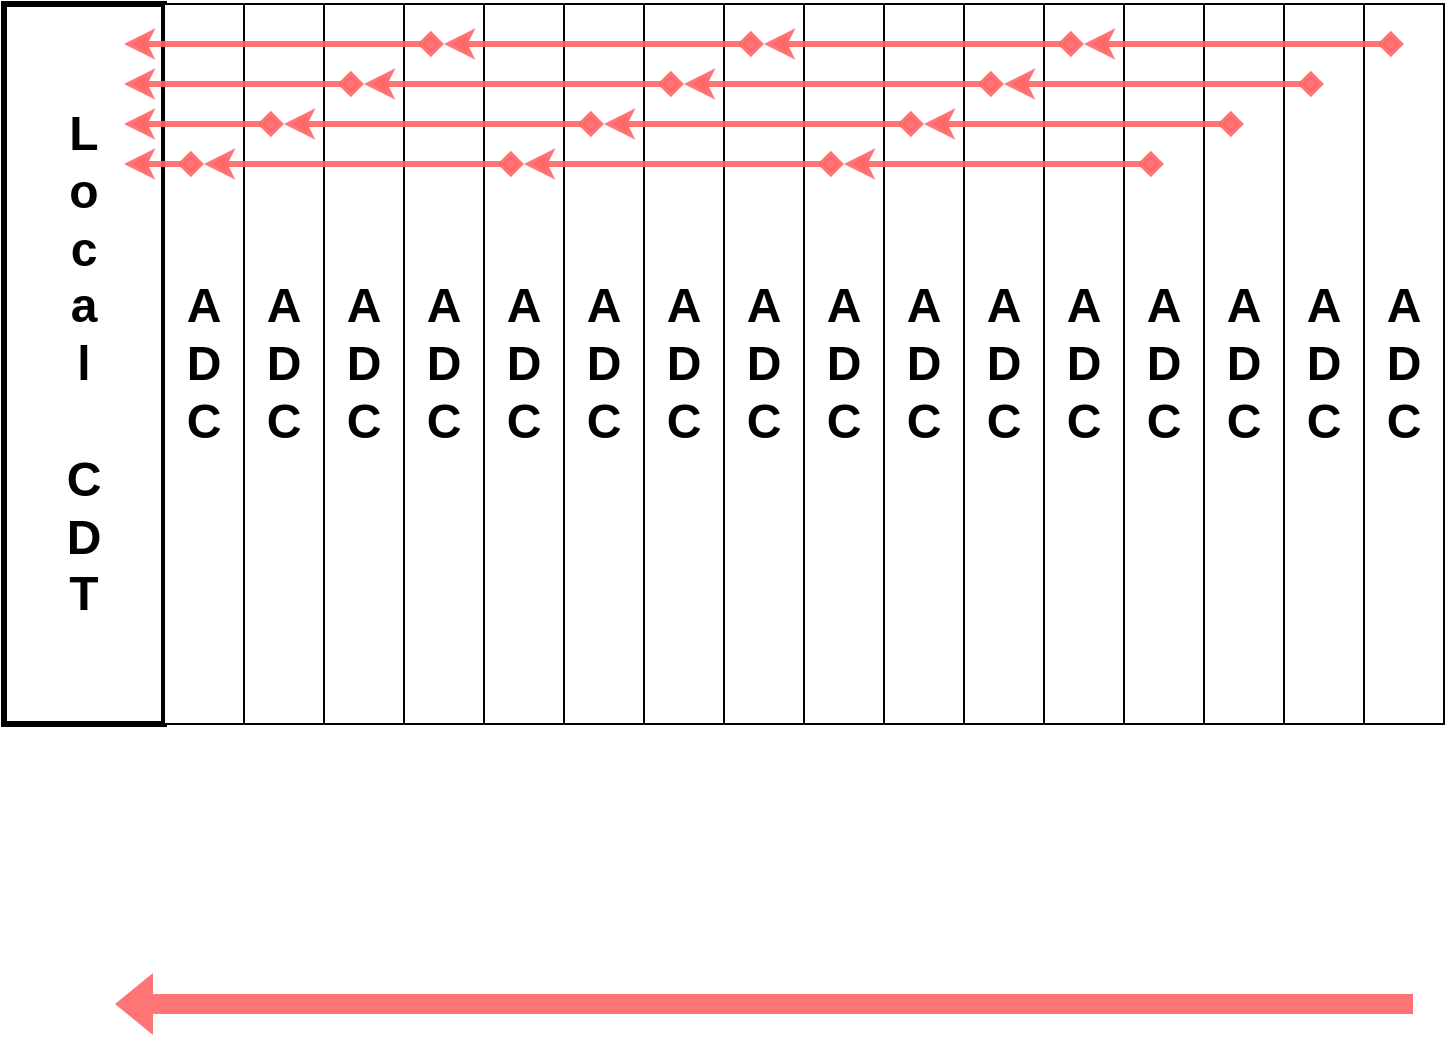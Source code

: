 <mxfile version="13.11.0" type="github">
  <diagram id="JErNYBqatxjZG0l4_NgA" name="Page-1">
    <mxGraphModel dx="1117" dy="683" grid="1" gridSize="10" guides="1" tooltips="1" connect="1" arrows="1" fold="1" page="1" pageScale="1" pageWidth="1100" pageHeight="850" math="0" shadow="0">
      <root>
        <mxCell id="0" />
        <mxCell id="1" parent="0" />
        <mxCell id="yam_U2FmzI1xLPi24ONh-35" value="&lt;span style=&quot;font-size: 24px&quot;&gt;L&lt;br&gt;o&lt;br&gt;c&lt;br&gt;a&lt;br&gt;l&lt;br&gt;&lt;br&gt;C&lt;/span&gt;&lt;br style=&quot;font-size: 24px&quot;&gt;&lt;span style=&quot;font-size: 24px&quot;&gt;D&lt;/span&gt;&lt;br style=&quot;font-size: 24px&quot;&gt;&lt;span style=&quot;font-size: 24px&quot;&gt;T&lt;/span&gt;" style="rounded=0;whiteSpace=wrap;html=1;fontStyle=1;strokeWidth=3;" vertex="1" parent="1">
          <mxGeometry x="125" y="120" width="80" height="360" as="geometry" />
        </mxCell>
        <mxCell id="yam_U2FmzI1xLPi24ONh-36" value="&lt;span style=&quot;font-size: 24px&quot;&gt;A&lt;/span&gt;&lt;br style=&quot;font-size: 24px&quot;&gt;&lt;span style=&quot;font-size: 24px&quot;&gt;D&lt;/span&gt;&lt;br style=&quot;font-size: 24px&quot;&gt;&lt;span style=&quot;font-size: 24px&quot;&gt;C&lt;/span&gt;" style="rounded=0;whiteSpace=wrap;html=1;fontStyle=1" vertex="1" parent="1">
          <mxGeometry x="205" y="120" width="40" height="360" as="geometry" />
        </mxCell>
        <mxCell id="yam_U2FmzI1xLPi24ONh-37" value="&lt;span style=&quot;font-size: 24px&quot;&gt;A&lt;/span&gt;&lt;br style=&quot;font-size: 24px&quot;&gt;&lt;span style=&quot;font-size: 24px&quot;&gt;D&lt;/span&gt;&lt;br style=&quot;font-size: 24px&quot;&gt;&lt;span style=&quot;font-size: 24px&quot;&gt;C&lt;/span&gt;" style="rounded=0;whiteSpace=wrap;html=1;fontStyle=1" vertex="1" parent="1">
          <mxGeometry x="245" y="120" width="40" height="360" as="geometry" />
        </mxCell>
        <mxCell id="yam_U2FmzI1xLPi24ONh-38" value="&lt;span style=&quot;font-size: 24px&quot;&gt;A&lt;/span&gt;&lt;br style=&quot;font-size: 24px&quot;&gt;&lt;span style=&quot;font-size: 24px&quot;&gt;D&lt;/span&gt;&lt;br style=&quot;font-size: 24px&quot;&gt;&lt;span style=&quot;font-size: 24px&quot;&gt;C&lt;/span&gt;" style="rounded=0;whiteSpace=wrap;html=1;fontStyle=1" vertex="1" parent="1">
          <mxGeometry x="285" y="120" width="40" height="360" as="geometry" />
        </mxCell>
        <mxCell id="yam_U2FmzI1xLPi24ONh-39" value="&lt;span style=&quot;font-size: 24px&quot;&gt;A&lt;/span&gt;&lt;br style=&quot;font-size: 24px&quot;&gt;&lt;span style=&quot;font-size: 24px&quot;&gt;D&lt;/span&gt;&lt;br style=&quot;font-size: 24px&quot;&gt;&lt;span style=&quot;font-size: 24px&quot;&gt;C&lt;/span&gt;" style="rounded=0;whiteSpace=wrap;html=1;fontStyle=1" vertex="1" parent="1">
          <mxGeometry x="325" y="120" width="40" height="360" as="geometry" />
        </mxCell>
        <mxCell id="yam_U2FmzI1xLPi24ONh-40" value="&lt;span style=&quot;font-size: 24px&quot;&gt;A&lt;/span&gt;&lt;br style=&quot;font-size: 24px&quot;&gt;&lt;span style=&quot;font-size: 24px&quot;&gt;D&lt;/span&gt;&lt;br style=&quot;font-size: 24px&quot;&gt;&lt;span style=&quot;font-size: 24px&quot;&gt;C&lt;/span&gt;" style="rounded=0;whiteSpace=wrap;html=1;fontStyle=1" vertex="1" parent="1">
          <mxGeometry x="365" y="120" width="40" height="360" as="geometry" />
        </mxCell>
        <mxCell id="yam_U2FmzI1xLPi24ONh-41" value="&lt;span style=&quot;font-size: 24px&quot;&gt;A&lt;/span&gt;&lt;br style=&quot;font-size: 24px&quot;&gt;&lt;span style=&quot;font-size: 24px&quot;&gt;D&lt;/span&gt;&lt;br style=&quot;font-size: 24px&quot;&gt;&lt;span style=&quot;font-size: 24px&quot;&gt;C&lt;/span&gt;" style="rounded=0;whiteSpace=wrap;html=1;fontStyle=1" vertex="1" parent="1">
          <mxGeometry x="405" y="120" width="40" height="360" as="geometry" />
        </mxCell>
        <mxCell id="yam_U2FmzI1xLPi24ONh-42" value="&lt;span style=&quot;font-size: 24px&quot;&gt;A&lt;/span&gt;&lt;br style=&quot;font-size: 24px&quot;&gt;&lt;span style=&quot;font-size: 24px&quot;&gt;D&lt;/span&gt;&lt;br style=&quot;font-size: 24px&quot;&gt;&lt;span style=&quot;font-size: 24px&quot;&gt;C&lt;/span&gt;" style="rounded=0;whiteSpace=wrap;html=1;fontStyle=1" vertex="1" parent="1">
          <mxGeometry x="445" y="120" width="40" height="360" as="geometry" />
        </mxCell>
        <mxCell id="yam_U2FmzI1xLPi24ONh-43" value="&lt;span style=&quot;font-size: 24px&quot;&gt;A&lt;/span&gt;&lt;br style=&quot;font-size: 24px&quot;&gt;&lt;span style=&quot;font-size: 24px&quot;&gt;D&lt;/span&gt;&lt;br style=&quot;font-size: 24px&quot;&gt;&lt;span style=&quot;font-size: 24px&quot;&gt;C&lt;/span&gt;" style="rounded=0;whiteSpace=wrap;html=1;fontStyle=1" vertex="1" parent="1">
          <mxGeometry x="485" y="120" width="40" height="360" as="geometry" />
        </mxCell>
        <mxCell id="yam_U2FmzI1xLPi24ONh-44" value="&lt;span style=&quot;font-size: 24px&quot;&gt;A&lt;/span&gt;&lt;br style=&quot;font-size: 24px&quot;&gt;&lt;span style=&quot;font-size: 24px&quot;&gt;D&lt;/span&gt;&lt;br style=&quot;font-size: 24px&quot;&gt;&lt;span style=&quot;font-size: 24px&quot;&gt;C&lt;/span&gt;" style="rounded=0;whiteSpace=wrap;html=1;fontStyle=1" vertex="1" parent="1">
          <mxGeometry x="525" y="120" width="40" height="360" as="geometry" />
        </mxCell>
        <mxCell id="yam_U2FmzI1xLPi24ONh-45" value="&lt;span style=&quot;font-size: 24px&quot;&gt;A&lt;/span&gt;&lt;br style=&quot;font-size: 24px&quot;&gt;&lt;span style=&quot;font-size: 24px&quot;&gt;D&lt;/span&gt;&lt;br style=&quot;font-size: 24px&quot;&gt;&lt;span style=&quot;font-size: 24px&quot;&gt;C&lt;/span&gt;" style="rounded=0;whiteSpace=wrap;html=1;fontStyle=1" vertex="1" parent="1">
          <mxGeometry x="565" y="120" width="40" height="360" as="geometry" />
        </mxCell>
        <mxCell id="yam_U2FmzI1xLPi24ONh-46" value="&lt;span style=&quot;font-size: 24px&quot;&gt;A&lt;/span&gt;&lt;br style=&quot;font-size: 24px&quot;&gt;&lt;span style=&quot;font-size: 24px&quot;&gt;D&lt;/span&gt;&lt;br style=&quot;font-size: 24px&quot;&gt;&lt;span style=&quot;font-size: 24px&quot;&gt;C&lt;/span&gt;" style="rounded=0;whiteSpace=wrap;html=1;fontStyle=1" vertex="1" parent="1">
          <mxGeometry x="605" y="120" width="40" height="360" as="geometry" />
        </mxCell>
        <mxCell id="yam_U2FmzI1xLPi24ONh-47" value="&lt;span style=&quot;font-size: 24px&quot;&gt;A&lt;/span&gt;&lt;br style=&quot;font-size: 24px&quot;&gt;&lt;span style=&quot;font-size: 24px&quot;&gt;D&lt;/span&gt;&lt;br style=&quot;font-size: 24px&quot;&gt;&lt;span style=&quot;font-size: 24px&quot;&gt;C&lt;/span&gt;" style="rounded=0;whiteSpace=wrap;html=1;fontStyle=1" vertex="1" parent="1">
          <mxGeometry x="645" y="120" width="40" height="360" as="geometry" />
        </mxCell>
        <mxCell id="yam_U2FmzI1xLPi24ONh-48" value="&lt;span style=&quot;font-size: 24px&quot;&gt;A&lt;/span&gt;&lt;br style=&quot;font-size: 24px&quot;&gt;&lt;span style=&quot;font-size: 24px&quot;&gt;D&lt;/span&gt;&lt;br style=&quot;font-size: 24px&quot;&gt;&lt;span style=&quot;font-size: 24px&quot;&gt;C&lt;/span&gt;" style="rounded=0;whiteSpace=wrap;html=1;fontStyle=1" vertex="1" parent="1">
          <mxGeometry x="685" y="120" width="40" height="360" as="geometry" />
        </mxCell>
        <mxCell id="yam_U2FmzI1xLPi24ONh-49" value="&lt;span style=&quot;font-size: 24px&quot;&gt;A&lt;/span&gt;&lt;br style=&quot;font-size: 24px&quot;&gt;&lt;span style=&quot;font-size: 24px&quot;&gt;D&lt;/span&gt;&lt;br style=&quot;font-size: 24px&quot;&gt;&lt;span style=&quot;font-size: 24px&quot;&gt;C&lt;/span&gt;" style="rounded=0;whiteSpace=wrap;html=1;fontStyle=1" vertex="1" parent="1">
          <mxGeometry x="725" y="120" width="40" height="360" as="geometry" />
        </mxCell>
        <mxCell id="yam_U2FmzI1xLPi24ONh-50" value="&lt;span style=&quot;font-size: 24px&quot;&gt;A&lt;/span&gt;&lt;br style=&quot;font-size: 24px&quot;&gt;&lt;span style=&quot;font-size: 24px&quot;&gt;D&lt;/span&gt;&lt;br style=&quot;font-size: 24px&quot;&gt;&lt;span style=&quot;font-size: 24px&quot;&gt;C&lt;/span&gt;" style="rounded=0;whiteSpace=wrap;html=1;fontStyle=1" vertex="1" parent="1">
          <mxGeometry x="765" y="120" width="40" height="360" as="geometry" />
        </mxCell>
        <mxCell id="yam_U2FmzI1xLPi24ONh-51" value="&lt;span style=&quot;font-size: 24px&quot;&gt;A&lt;/span&gt;&lt;br style=&quot;font-size: 24px&quot;&gt;&lt;span style=&quot;font-size: 24px&quot;&gt;D&lt;/span&gt;&lt;br style=&quot;font-size: 24px&quot;&gt;&lt;span style=&quot;font-size: 24px&quot;&gt;C&lt;/span&gt;" style="rounded=0;whiteSpace=wrap;html=1;fontStyle=1" vertex="1" parent="1">
          <mxGeometry x="805" y="120" width="40" height="360" as="geometry" />
        </mxCell>
        <mxCell id="yam_U2FmzI1xLPi24ONh-52" value="" style="shape=flexArrow;endArrow=classic;html=1;opacity=90;fillColor=#FF6666;strokeColor=none;fixDash=0;snapToPoint=0;" edge="1" parent="1">
          <mxGeometry width="50" height="50" relative="1" as="geometry">
            <mxPoint x="830" y="620.0" as="sourcePoint" />
            <mxPoint x="180" y="620.0" as="targetPoint" />
          </mxGeometry>
        </mxCell>
        <mxCell id="yam_U2FmzI1xLPi24ONh-86" value="" style="endArrow=classic;html=1;opacity=90;rounded=1;startArrow=diamond;startFill=1;strokeColor=#FF6666;strokeWidth=3;endFill=1;" edge="1" parent="1">
          <mxGeometry width="50" height="50" relative="1" as="geometry">
            <mxPoint x="825" y="140" as="sourcePoint" />
            <mxPoint x="665" y="140" as="targetPoint" />
          </mxGeometry>
        </mxCell>
        <mxCell id="yam_U2FmzI1xLPi24ONh-87" value="" style="endArrow=classic;html=1;opacity=90;rounded=1;startArrow=diamond;startFill=1;strokeColor=#FF6666;strokeWidth=3;endFill=1;" edge="1" parent="1">
          <mxGeometry width="50" height="50" relative="1" as="geometry">
            <mxPoint x="665" y="140" as="sourcePoint" />
            <mxPoint x="505" y="140" as="targetPoint" />
          </mxGeometry>
        </mxCell>
        <mxCell id="yam_U2FmzI1xLPi24ONh-90" value="" style="endArrow=classic;html=1;opacity=90;rounded=1;startArrow=diamond;startFill=1;strokeColor=#FF6666;strokeWidth=3;endFill=1;" edge="1" parent="1">
          <mxGeometry width="50" height="50" relative="1" as="geometry">
            <mxPoint x="505" y="140" as="sourcePoint" />
            <mxPoint x="345" y="140" as="targetPoint" />
          </mxGeometry>
        </mxCell>
        <mxCell id="yam_U2FmzI1xLPi24ONh-91" value="" style="endArrow=classic;html=1;opacity=90;rounded=1;startArrow=diamond;startFill=1;strokeColor=#FF6666;strokeWidth=3;endFill=1;" edge="1" parent="1">
          <mxGeometry width="50" height="50" relative="1" as="geometry">
            <mxPoint x="345" y="140" as="sourcePoint" />
            <mxPoint x="185" y="140" as="targetPoint" />
          </mxGeometry>
        </mxCell>
        <mxCell id="yam_U2FmzI1xLPi24ONh-116" value="" style="endArrow=classic;html=1;opacity=90;rounded=1;startArrow=diamond;startFill=1;strokeColor=#FF6666;strokeWidth=3;endFill=1;" edge="1" parent="1">
          <mxGeometry width="50" height="50" relative="1" as="geometry">
            <mxPoint x="785" y="160.0" as="sourcePoint" />
            <mxPoint x="625" y="160.0" as="targetPoint" />
          </mxGeometry>
        </mxCell>
        <mxCell id="yam_U2FmzI1xLPi24ONh-117" value="" style="endArrow=classic;html=1;opacity=90;rounded=1;startArrow=diamond;startFill=1;strokeColor=#FF6666;strokeWidth=3;endFill=1;" edge="1" parent="1">
          <mxGeometry width="50" height="50" relative="1" as="geometry">
            <mxPoint x="625" y="160.0" as="sourcePoint" />
            <mxPoint x="465" y="160.0" as="targetPoint" />
          </mxGeometry>
        </mxCell>
        <mxCell id="yam_U2FmzI1xLPi24ONh-118" value="" style="endArrow=classic;html=1;opacity=90;rounded=1;startArrow=diamond;startFill=1;strokeColor=#FF6666;strokeWidth=3;endFill=1;" edge="1" parent="1">
          <mxGeometry width="50" height="50" relative="1" as="geometry">
            <mxPoint x="465" y="160.0" as="sourcePoint" />
            <mxPoint x="305" y="160.0" as="targetPoint" />
          </mxGeometry>
        </mxCell>
        <mxCell id="yam_U2FmzI1xLPi24ONh-119" value="" style="endArrow=classic;html=1;opacity=90;rounded=1;startArrow=diamond;startFill=1;strokeColor=#FF6666;strokeWidth=3;endFill=1;" edge="1" parent="1">
          <mxGeometry width="50" height="50" relative="1" as="geometry">
            <mxPoint x="305" y="160" as="sourcePoint" />
            <mxPoint x="185" y="160" as="targetPoint" />
          </mxGeometry>
        </mxCell>
        <mxCell id="yam_U2FmzI1xLPi24ONh-128" value="" style="endArrow=classic;html=1;opacity=90;rounded=1;startArrow=diamond;startFill=1;strokeColor=#FF6666;strokeWidth=3;endFill=1;" edge="1" parent="1">
          <mxGeometry width="50" height="50" relative="1" as="geometry">
            <mxPoint x="745" y="180.0" as="sourcePoint" />
            <mxPoint x="585" y="180.0" as="targetPoint" />
          </mxGeometry>
        </mxCell>
        <mxCell id="yam_U2FmzI1xLPi24ONh-129" value="" style="endArrow=classic;html=1;opacity=90;rounded=1;startArrow=diamond;startFill=1;strokeColor=#FF6666;strokeWidth=3;endFill=1;" edge="1" parent="1">
          <mxGeometry width="50" height="50" relative="1" as="geometry">
            <mxPoint x="585" y="180.0" as="sourcePoint" />
            <mxPoint x="425" y="180.0" as="targetPoint" />
          </mxGeometry>
        </mxCell>
        <mxCell id="yam_U2FmzI1xLPi24ONh-130" value="" style="endArrow=classic;html=1;opacity=90;rounded=1;startArrow=diamond;startFill=1;strokeColor=#FF6666;strokeWidth=3;endFill=1;" edge="1" parent="1">
          <mxGeometry width="50" height="50" relative="1" as="geometry">
            <mxPoint x="425" y="180.0" as="sourcePoint" />
            <mxPoint x="265" y="180.0" as="targetPoint" />
          </mxGeometry>
        </mxCell>
        <mxCell id="yam_U2FmzI1xLPi24ONh-131" value="" style="endArrow=classic;html=1;opacity=90;rounded=1;startArrow=diamond;startFill=1;strokeColor=#FF6666;strokeWidth=3;endFill=1;" edge="1" parent="1">
          <mxGeometry width="50" height="50" relative="1" as="geometry">
            <mxPoint x="265" y="180" as="sourcePoint" />
            <mxPoint x="185" y="180" as="targetPoint" />
          </mxGeometry>
        </mxCell>
        <mxCell id="yam_U2FmzI1xLPi24ONh-132" value="" style="endArrow=classic;html=1;opacity=90;rounded=1;startArrow=diamond;startFill=1;strokeColor=#FF6666;strokeWidth=3;endFill=1;" edge="1" parent="1">
          <mxGeometry width="50" height="50" relative="1" as="geometry">
            <mxPoint x="705" y="200.0" as="sourcePoint" />
            <mxPoint x="545" y="200.0" as="targetPoint" />
          </mxGeometry>
        </mxCell>
        <mxCell id="yam_U2FmzI1xLPi24ONh-133" value="" style="endArrow=classic;html=1;opacity=90;rounded=1;startArrow=diamond;startFill=1;strokeColor=#FF6666;strokeWidth=3;endFill=1;" edge="1" parent="1">
          <mxGeometry width="50" height="50" relative="1" as="geometry">
            <mxPoint x="545" y="200.0" as="sourcePoint" />
            <mxPoint x="385" y="200.0" as="targetPoint" />
          </mxGeometry>
        </mxCell>
        <mxCell id="yam_U2FmzI1xLPi24ONh-134" value="" style="endArrow=classic;html=1;opacity=90;rounded=1;startArrow=diamond;startFill=1;strokeColor=#FF6666;strokeWidth=3;endFill=1;" edge="1" parent="1">
          <mxGeometry width="50" height="50" relative="1" as="geometry">
            <mxPoint x="385" y="200.0" as="sourcePoint" />
            <mxPoint x="225" y="200.0" as="targetPoint" />
          </mxGeometry>
        </mxCell>
        <mxCell id="yam_U2FmzI1xLPi24ONh-135" value="" style="endArrow=classic;html=1;opacity=90;rounded=1;startArrow=diamond;startFill=1;strokeColor=#FF6666;strokeWidth=3;endFill=1;" edge="1" parent="1">
          <mxGeometry width="50" height="50" relative="1" as="geometry">
            <mxPoint x="225" y="200" as="sourcePoint" />
            <mxPoint x="185" y="200" as="targetPoint" />
          </mxGeometry>
        </mxCell>
      </root>
    </mxGraphModel>
  </diagram>
</mxfile>
